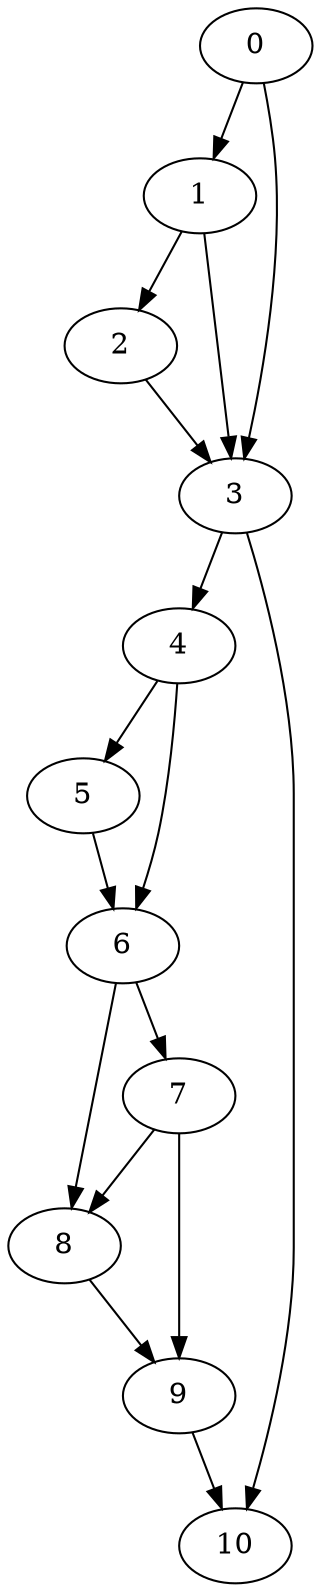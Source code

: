 digraph {
	0
	1
	2
	3
	4
	5
	6
	7
	8
	9
	10
	3 -> 4
	7 -> 9
	8 -> 9
	3 -> 10
	9 -> 10
	1 -> 2
	0 -> 3
	1 -> 3
	2 -> 3
	4 -> 5
	4 -> 6
	5 -> 6
	6 -> 7
	6 -> 8
	7 -> 8
	0 -> 1
}
